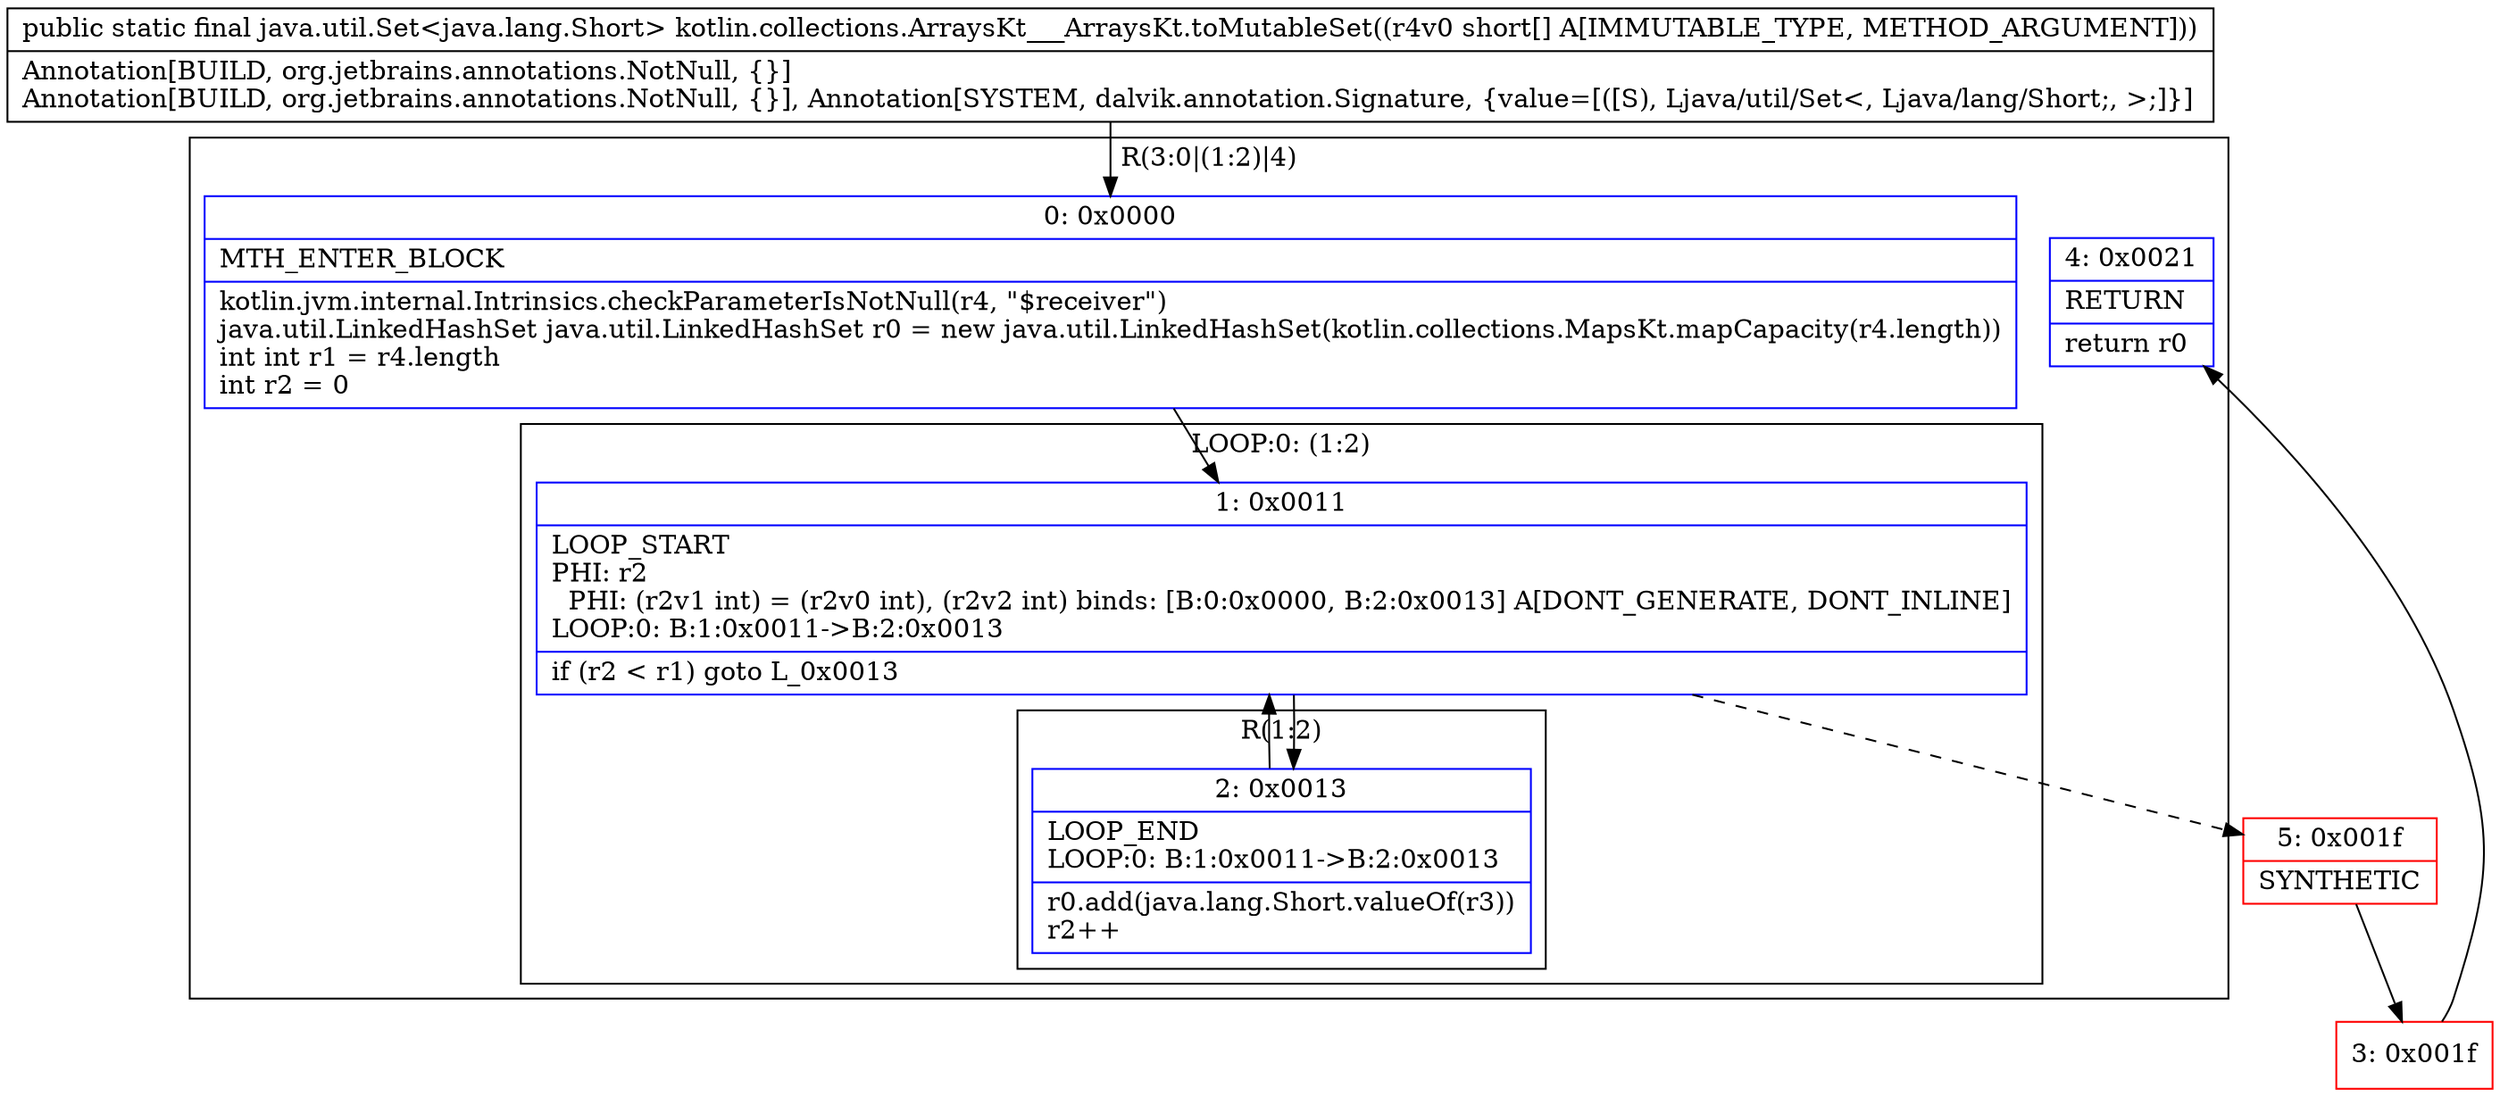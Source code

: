 digraph "CFG forkotlin.collections.ArraysKt___ArraysKt.toMutableSet([S)Ljava\/util\/Set;" {
subgraph cluster_Region_1466113526 {
label = "R(3:0|(1:2)|4)";
node [shape=record,color=blue];
Node_0 [shape=record,label="{0\:\ 0x0000|MTH_ENTER_BLOCK\l|kotlin.jvm.internal.Intrinsics.checkParameterIsNotNull(r4, \"$receiver\")\ljava.util.LinkedHashSet java.util.LinkedHashSet r0 = new java.util.LinkedHashSet(kotlin.collections.MapsKt.mapCapacity(r4.length))\lint int r1 = r4.length\lint r2 = 0\l}"];
subgraph cluster_LoopRegion_774585305 {
label = "LOOP:0: (1:2)";
node [shape=record,color=blue];
Node_1 [shape=record,label="{1\:\ 0x0011|LOOP_START\lPHI: r2 \l  PHI: (r2v1 int) = (r2v0 int), (r2v2 int) binds: [B:0:0x0000, B:2:0x0013] A[DONT_GENERATE, DONT_INLINE]\lLOOP:0: B:1:0x0011\-\>B:2:0x0013\l|if (r2 \< r1) goto L_0x0013\l}"];
subgraph cluster_Region_1040110506 {
label = "R(1:2)";
node [shape=record,color=blue];
Node_2 [shape=record,label="{2\:\ 0x0013|LOOP_END\lLOOP:0: B:1:0x0011\-\>B:2:0x0013\l|r0.add(java.lang.Short.valueOf(r3))\lr2++\l}"];
}
}
Node_4 [shape=record,label="{4\:\ 0x0021|RETURN\l|return r0\l}"];
}
Node_3 [shape=record,color=red,label="{3\:\ 0x001f}"];
Node_5 [shape=record,color=red,label="{5\:\ 0x001f|SYNTHETIC\l}"];
MethodNode[shape=record,label="{public static final java.util.Set\<java.lang.Short\> kotlin.collections.ArraysKt___ArraysKt.toMutableSet((r4v0 short[] A[IMMUTABLE_TYPE, METHOD_ARGUMENT]))  | Annotation[BUILD, org.jetbrains.annotations.NotNull, \{\}]\lAnnotation[BUILD, org.jetbrains.annotations.NotNull, \{\}], Annotation[SYSTEM, dalvik.annotation.Signature, \{value=[([S), Ljava\/util\/Set\<, Ljava\/lang\/Short;, \>;]\}]\l}"];
MethodNode -> Node_0;
Node_0 -> Node_1;
Node_1 -> Node_2;
Node_1 -> Node_5[style=dashed];
Node_2 -> Node_1;
Node_3 -> Node_4;
Node_5 -> Node_3;
}

